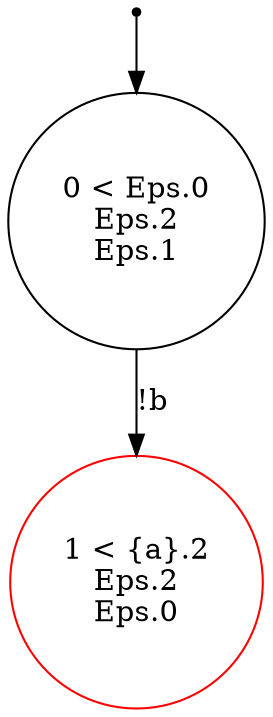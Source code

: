 digraph {
 node [shape=point] ENTRY
 node [shape=circle]
1 [label="1 < {a}.2
Eps.2
Eps.0
" color="red"]
0 [label="0 < Eps.0
Eps.2
Eps.1
"]
ENTRY -> 0
0 -> 1 [label="!b"]

}